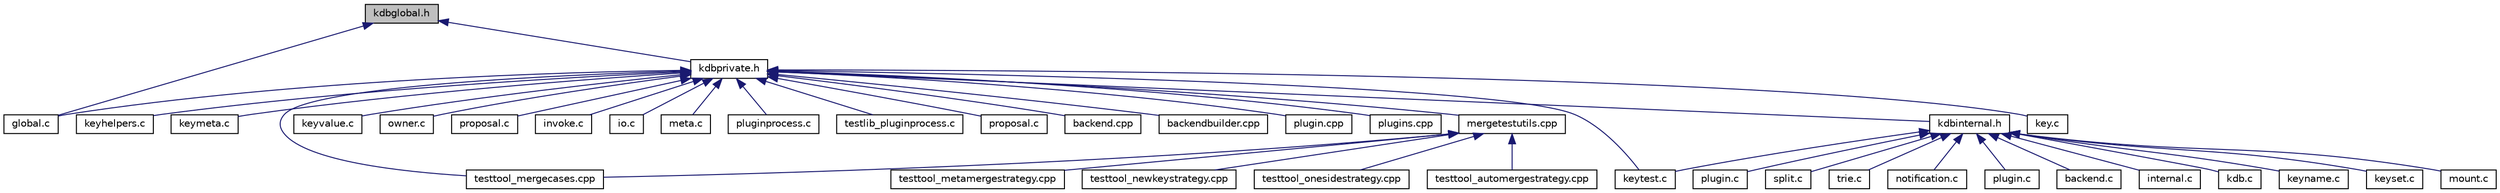 digraph "kdbglobal.h"
{
  edge [fontname="Helvetica",fontsize="10",labelfontname="Helvetica",labelfontsize="10"];
  node [fontname="Helvetica",fontsize="10",shape=record];
  Node7 [label="kdbglobal.h",height=0.2,width=0.4,color="black", fillcolor="grey75", style="filled", fontcolor="black"];
  Node7 -> Node8 [dir="back",color="midnightblue",fontsize="10",style="solid",fontname="Helvetica"];
  Node8 [label="global.c",height=0.2,width=0.4,color="black", fillcolor="white", style="filled",URL="$global_8c.html",tooltip="Helpers for global plugins. "];
  Node7 -> Node9 [dir="back",color="midnightblue",fontsize="10",style="solid",fontname="Helvetica"];
  Node9 [label="kdbprivate.h",height=0.2,width=0.4,color="black", fillcolor="white", style="filled",URL="$kdbprivate_8h.html",tooltip="Private declarations. "];
  Node9 -> Node8 [dir="back",color="midnightblue",fontsize="10",style="solid",fontname="Helvetica"];
  Node9 -> Node10 [dir="back",color="midnightblue",fontsize="10",style="solid",fontname="Helvetica"];
  Node10 [label="key.c",height=0.2,width=0.4,color="black", fillcolor="white", style="filled",URL="$key_8c.html",tooltip="Methods for Key manipulation. "];
  Node9 -> Node11 [dir="back",color="midnightblue",fontsize="10",style="solid",fontname="Helvetica"];
  Node11 [label="keyhelpers.c",height=0.2,width=0.4,color="black", fillcolor="white", style="filled",URL="$keyhelpers_8c.html",tooltip="Helpers for key manipulation. "];
  Node9 -> Node12 [dir="back",color="midnightblue",fontsize="10",style="solid",fontname="Helvetica"];
  Node12 [label="keymeta.c",height=0.2,width=0.4,color="black", fillcolor="white", style="filled",URL="$keymeta_8c.html",tooltip="Methods to do various operations on Key metadata. "];
  Node9 -> Node13 [dir="back",color="midnightblue",fontsize="10",style="solid",fontname="Helvetica"];
  Node13 [label="keytest.c",height=0.2,width=0.4,color="black", fillcolor="white", style="filled",URL="$keytest_8c.html",tooltip="Methods for making tests. "];
  Node9 -> Node14 [dir="back",color="midnightblue",fontsize="10",style="solid",fontname="Helvetica"];
  Node14 [label="keyvalue.c",height=0.2,width=0.4,color="black", fillcolor="white", style="filled",URL="$keyvalue_8c.html",tooltip="Methods for Key value manipulation. "];
  Node9 -> Node15 [dir="back",color="midnightblue",fontsize="10",style="solid",fontname="Helvetica"];
  Node15 [label="owner.c",height=0.2,width=0.4,color="black", fillcolor="white", style="filled",URL="$owner_8c.html",tooltip="Obsolete owner methods. "];
  Node9 -> Node16 [dir="back",color="midnightblue",fontsize="10",style="solid",fontname="Helvetica"];
  Node16 [label="proposal.c",height=0.2,width=0.4,color="black", fillcolor="white", style="filled",URL="$elektra_2proposal_8c.html",tooltip="Implementation of proposed API enhancements. "];
  Node9 -> Node17 [dir="back",color="midnightblue",fontsize="10",style="solid",fontname="Helvetica"];
  Node17 [label="invoke.c",height=0.2,width=0.4,color="black", fillcolor="white", style="filled",URL="$invoke_8c.html",tooltip="Library for invoking exported plugin functions. "];
  Node9 -> Node18 [dir="back",color="midnightblue",fontsize="10",style="solid",fontname="Helvetica"];
  Node18 [label="io.c",height=0.2,width=0.4,color="black", fillcolor="white", style="filled",URL="$io_8c.html",tooltip="Implementation of I/O functions as defined in kdbio.h. "];
  Node9 -> Node19 [dir="back",color="midnightblue",fontsize="10",style="solid",fontname="Helvetica"];
  Node19 [label="meta.c",height=0.2,width=0.4,color="black", fillcolor="white", style="filled",URL="$meta_8c.html",tooltip="Methods for metadata manipulation. "];
  Node9 -> Node20 [dir="back",color="midnightblue",fontsize="10",style="solid",fontname="Helvetica"];
  Node20 [label="pluginprocess.c",height=0.2,width=0.4,color="black", fillcolor="white", style="filled",URL="$pluginprocess_8c.html",tooltip="Source for the pluginprocess library. "];
  Node9 -> Node21 [dir="back",color="midnightblue",fontsize="10",style="solid",fontname="Helvetica"];
  Node21 [label="testlib_pluginprocess.c",height=0.2,width=0.4,color="black", fillcolor="white", style="filled",URL="$testlib__pluginprocess_8c.html",tooltip="Tests for pluginprocess library. "];
  Node9 -> Node22 [dir="back",color="midnightblue",fontsize="10",style="solid",fontname="Helvetica"];
  Node22 [label="proposal.c",height=0.2,width=0.4,color="black", fillcolor="white", style="filled",URL="$proposal_2proposal_8c.html",tooltip="Implementation of proposed API enhancements. "];
  Node9 -> Node23 [dir="back",color="midnightblue",fontsize="10",style="solid",fontname="Helvetica"];
  Node23 [label="backend.cpp",height=0.2,width=0.4,color="black", fillcolor="white", style="filled",URL="$src_2backend_8cpp.html",tooltip="Implementation of backend. "];
  Node9 -> Node24 [dir="back",color="midnightblue",fontsize="10",style="solid",fontname="Helvetica"];
  Node24 [label="backendbuilder.cpp",height=0.2,width=0.4,color="black", fillcolor="white", style="filled",URL="$backendbuilder_8cpp.html",tooltip="Implementation of backend builder. "];
  Node9 -> Node25 [dir="back",color="midnightblue",fontsize="10",style="solid",fontname="Helvetica"];
  Node25 [label="plugin.cpp",height=0.2,width=0.4,color="black", fillcolor="white", style="filled",URL="$plugin_8cpp.html",tooltip="Implementation of plugin. "];
  Node9 -> Node26 [dir="back",color="midnightblue",fontsize="10",style="solid",fontname="Helvetica"];
  Node26 [label="plugins.cpp",height=0.2,width=0.4,color="black", fillcolor="white", style="filled",URL="$plugins_8cpp.html",tooltip="Implementation of set/get/error plugins. "];
  Node9 -> Node27 [dir="back",color="midnightblue",fontsize="10",style="solid",fontname="Helvetica"];
  Node27 [label="mergetestutils.cpp",height=0.2,width=0.4,color="black", fillcolor="white", style="filled",URL="$mergetestutils_8cpp.html",tooltip="Implements a helper class for merge related tests. "];
  Node27 -> Node28 [dir="back",color="midnightblue",fontsize="10",style="solid",fontname="Helvetica"];
  Node28 [label="testtool_automergestrategy.cpp",height=0.2,width=0.4,color="black", fillcolor="white", style="filled",URL="$testtool__automergestrategy_8cpp.html",tooltip="Tests for the AutoMergeStrategy. "];
  Node27 -> Node29 [dir="back",color="midnightblue",fontsize="10",style="solid",fontname="Helvetica"];
  Node29 [label="testtool_mergecases.cpp",height=0.2,width=0.4,color="black", fillcolor="white", style="filled",URL="$testtool__mergecases_8cpp.html",tooltip="Tests for the ThreeWayMerge. "];
  Node27 -> Node30 [dir="back",color="midnightblue",fontsize="10",style="solid",fontname="Helvetica"];
  Node30 [label="testtool_metamergestrategy.cpp",height=0.2,width=0.4,color="black", fillcolor="white", style="filled",URL="$testtool__metamergestrategy_8cpp.html",tooltip="Tests for the MetaMergeStrategy. "];
  Node27 -> Node31 [dir="back",color="midnightblue",fontsize="10",style="solid",fontname="Helvetica"];
  Node31 [label="testtool_newkeystrategy.cpp",height=0.2,width=0.4,color="black", fillcolor="white", style="filled",URL="$testtool__newkeystrategy_8cpp.html",tooltip="Tests for the NewKeyStrategy. "];
  Node27 -> Node32 [dir="back",color="midnightblue",fontsize="10",style="solid",fontname="Helvetica"];
  Node32 [label="testtool_onesidestrategy.cpp",height=0.2,width=0.4,color="black", fillcolor="white", style="filled",URL="$testtool__onesidestrategy_8cpp.html",tooltip="Tests for the OneSideStrategy. "];
  Node9 -> Node29 [dir="back",color="midnightblue",fontsize="10",style="solid",fontname="Helvetica"];
  Node9 -> Node33 [dir="back",color="midnightblue",fontsize="10",style="solid",fontname="Helvetica"];
  Node33 [label="kdbinternal.h",height=0.2,width=0.4,color="black", fillcolor="white", style="filled",URL="$kdbinternal_8h.html",tooltip="Includes most internal header files. "];
  Node33 -> Node34 [dir="back",color="midnightblue",fontsize="10",style="solid",fontname="Helvetica"];
  Node34 [label="backend.c",height=0.2,width=0.4,color="black", fillcolor="white", style="filled",URL="$backend_8c.html",tooltip="Everything related to a backend. "];
  Node33 -> Node35 [dir="back",color="midnightblue",fontsize="10",style="solid",fontname="Helvetica"];
  Node35 [label="internal.c",height=0.2,width=0.4,color="black", fillcolor="white", style="filled",URL="$internal_8c.html",tooltip="Internal methods for Elektra. "];
  Node33 -> Node36 [dir="back",color="midnightblue",fontsize="10",style="solid",fontname="Helvetica"];
  Node36 [label="kdb.c",height=0.2,width=0.4,color="black", fillcolor="white", style="filled",URL="$kdb_8c.html",tooltip="Low level functions for access the Key Database. "];
  Node33 -> Node37 [dir="back",color="midnightblue",fontsize="10",style="solid",fontname="Helvetica"];
  Node37 [label="keyname.c",height=0.2,width=0.4,color="black", fillcolor="white", style="filled",URL="$elektra_2keyname_8c.html",tooltip="Methods for Key name manipulation. "];
  Node33 -> Node38 [dir="back",color="midnightblue",fontsize="10",style="solid",fontname="Helvetica"];
  Node38 [label="keyset.c",height=0.2,width=0.4,color="black", fillcolor="white", style="filled",URL="$keyset_8c.html",tooltip="Methods for key sets. "];
  Node33 -> Node13 [dir="back",color="midnightblue",fontsize="10",style="solid",fontname="Helvetica"];
  Node33 -> Node39 [dir="back",color="midnightblue",fontsize="10",style="solid",fontname="Helvetica"];
  Node39 [label="mount.c",height=0.2,width=0.4,color="black", fillcolor="white", style="filled",URL="$mount_8c.html",tooltip="Internals of mount functionality. "];
  Node33 -> Node40 [dir="back",color="midnightblue",fontsize="10",style="solid",fontname="Helvetica"];
  Node40 [label="plugin.c",height=0.2,width=0.4,color="black", fillcolor="white", style="filled",URL="$elektra_2plugin_8c.html",tooltip="Interna of plugin functionality. "];
  Node33 -> Node41 [dir="back",color="midnightblue",fontsize="10",style="solid",fontname="Helvetica"];
  Node41 [label="split.c",height=0.2,width=0.4,color="black", fillcolor="white", style="filled",URL="$split_8c.html",tooltip="Interna of splitting functionality. "];
  Node33 -> Node42 [dir="back",color="midnightblue",fontsize="10",style="solid",fontname="Helvetica"];
  Node42 [label="trie.c",height=0.2,width=0.4,color="black", fillcolor="white", style="filled",URL="$trie_8c.html",tooltip="Interna of trie functionality. "];
  Node33 -> Node43 [dir="back",color="midnightblue",fontsize="10",style="solid",fontname="Helvetica"];
  Node43 [label="notification.c",height=0.2,width=0.4,color="black", fillcolor="white", style="filled",URL="$notification_8c.html",tooltip="Implementation of notification functions as defined in kdbnotification.h. "];
  Node33 -> Node44 [dir="back",color="midnightblue",fontsize="10",style="solid",fontname="Helvetica"];
  Node44 [label="plugin.c",height=0.2,width=0.4,color="black", fillcolor="white", style="filled",URL="$plugin_2plugin_8c.html",tooltip="Access plugin handle. "];
}
